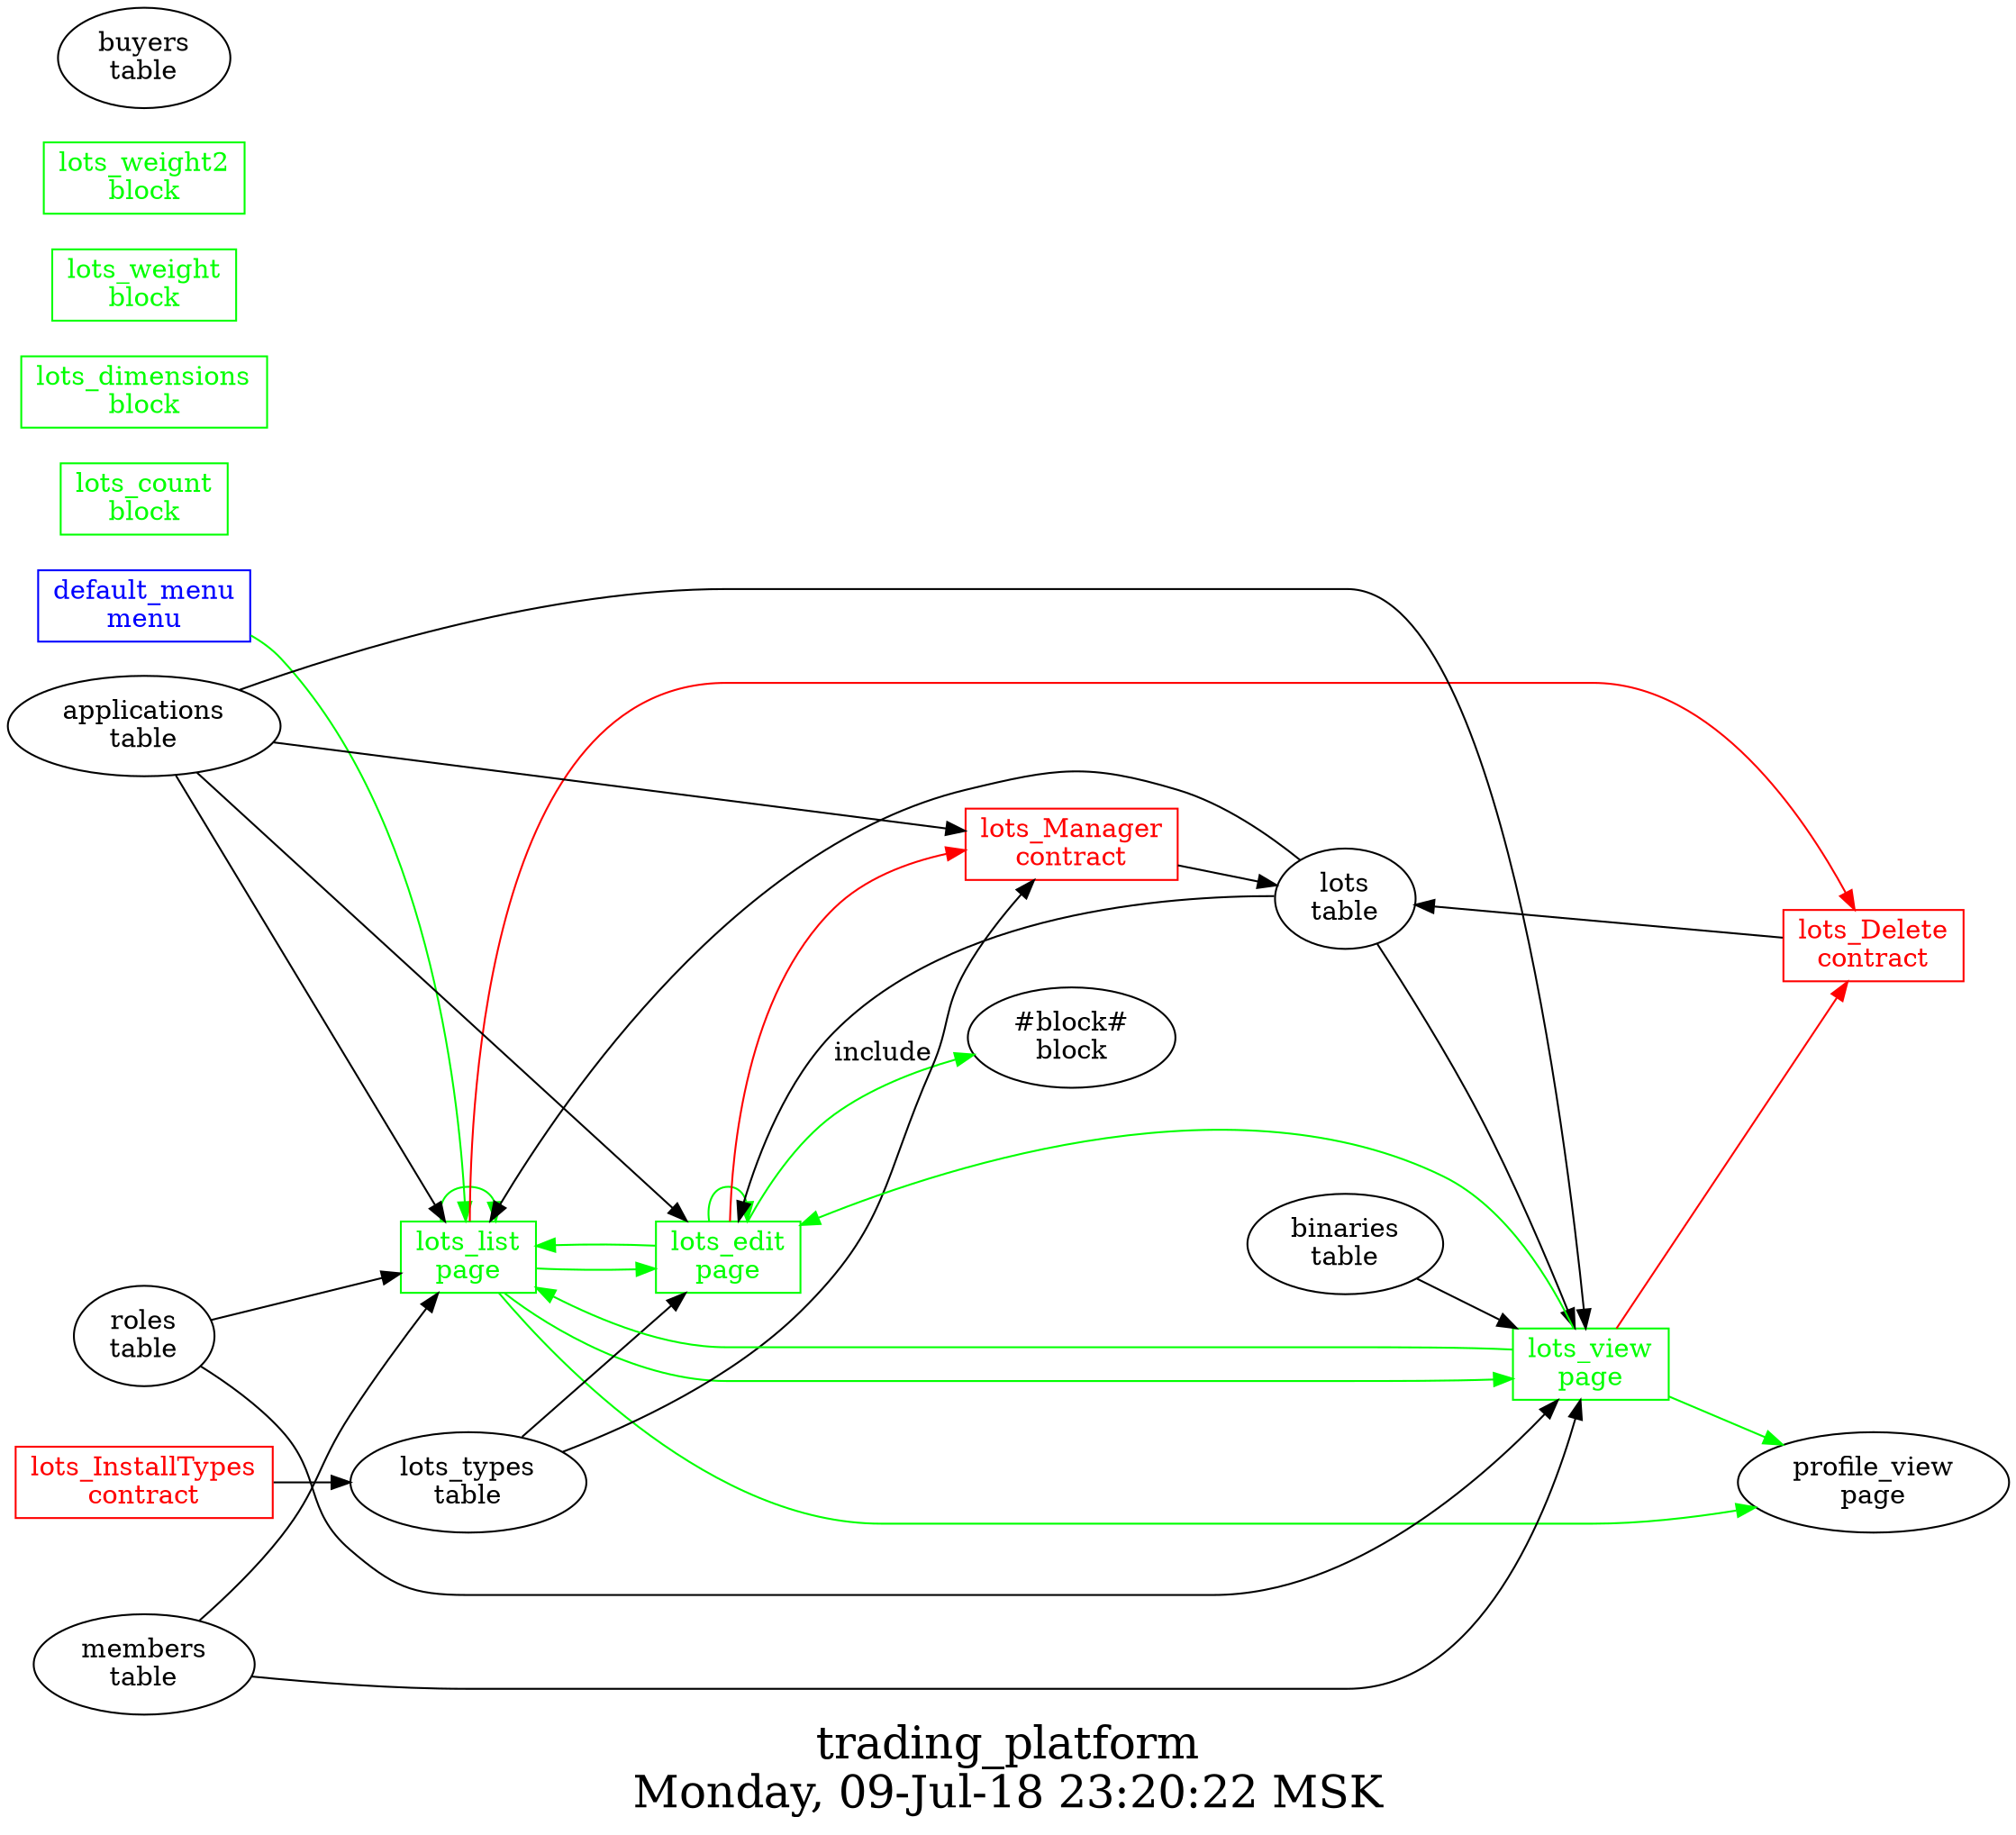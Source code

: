 digraph G {
graph [
  fontsize="24";
  label="trading_platform\nMonday, 09-Jul-18 23:20:22 MSK";
  nojustify=true;
  ordering=out;
  rankdir=LR;
  size="30";
];
"default_menu\nmenu" -> "lots_list\npage"  [ color=green ]
"default_menu\nmenu" [color=blue, fontcolor=blue, group=menus, shape=record];
"lots_edit\npage" -> "lots_Manager\ncontract"  [ color=red ]
"applications\ntable" -> "lots_edit\npage"
"lots\ntable" -> "lots_edit\npage"
"lots_types\ntable" -> "lots_edit\npage"
"lots_edit\npage" -> "lots_list\npage"  [ color=green ]
"lots_edit\npage" -> "lots_edit\npage"  [ color=green ]
"lots_edit\npage" -> "#block#\nblock"  [ color=green, label=include ]
"lots_edit\npage" [color=green, fontcolor=green, group=pages, shape=record];
"lots_list\npage" -> "lots_Delete\ncontract"  [ color=red ]
"applications\ntable" -> "lots_list\npage"
"roles\ntable" -> "lots_list\npage"
"lots\ntable" -> "lots_list\npage"
"members\ntable" -> "lots_list\npage"
"lots_list\npage" -> "lots_edit\npage"  [ color=green ]
"lots_list\npage" -> "lots_list\npage"  [ color=green ]
"lots_list\npage" -> "lots_view\npage"  [ color=green ]
"lots_list\npage" -> "profile_view\npage"  [ color=green ]
"lots_list\npage" [color=green, fontcolor=green, group=pages, shape=record];
"lots_view\npage" -> "lots_Delete\ncontract"  [ color=red ]
"applications\ntable" -> "lots_view\npage"
"lots\ntable" -> "lots_view\npage"
"roles\ntable" -> "lots_view\npage"
"members\ntable" -> "lots_view\npage"
"binaries\ntable" -> "lots_view\npage"
"lots_view\npage" -> "profile_view\npage"  [ color=green ]
"lots_view\npage" -> "lots_list\npage"  [ color=green ]
"lots_view\npage" -> "lots_edit\npage"  [ color=green ]
"lots_view\npage" [color=green, fontcolor=green, group=pages, shape=record];
"lots_count\nblock" [color=green, fontcolor=green, group=blocks, shape=record];
"lots_dimensions\nblock" [color=green, fontcolor=green, group=blocks, shape=record];
"lots_weight\nblock" [color=green, fontcolor=green, group=blocks, shape=record];
"lots_weight2\nblock" [color=green, fontcolor=green, group=blocks, shape=record];
"lots_Delete\ncontract" -> "lots\ntable"  [ color="" ]
"lots_Delete\ncontract" [color=red, fontcolor=red, group=contracts, shape=record];
"lots_InstallTypes\ncontract" -> "lots_types\ntable"  [ color="" ]
"lots_InstallTypes\ncontract" [color=red, fontcolor=red, group=contracts, shape=record];
"lots_Manager\ncontract" -> "lots\ntable"  [ color="" ]
"lots_types\ntable" -> "lots_Manager\ncontract"
"applications\ntable" -> "lots_Manager\ncontract"
"lots_Manager\ncontract" [color=red, fontcolor=red, group=contracts, shape=record];
"buyers\ntable" [color="", fontcolor="", group=tables, shape=""];
"lots\ntable" [color="", fontcolor="", group=tables, shape=""];
"lots_types\ntable" [color="", fontcolor="", group=tables, shape=""];
}
